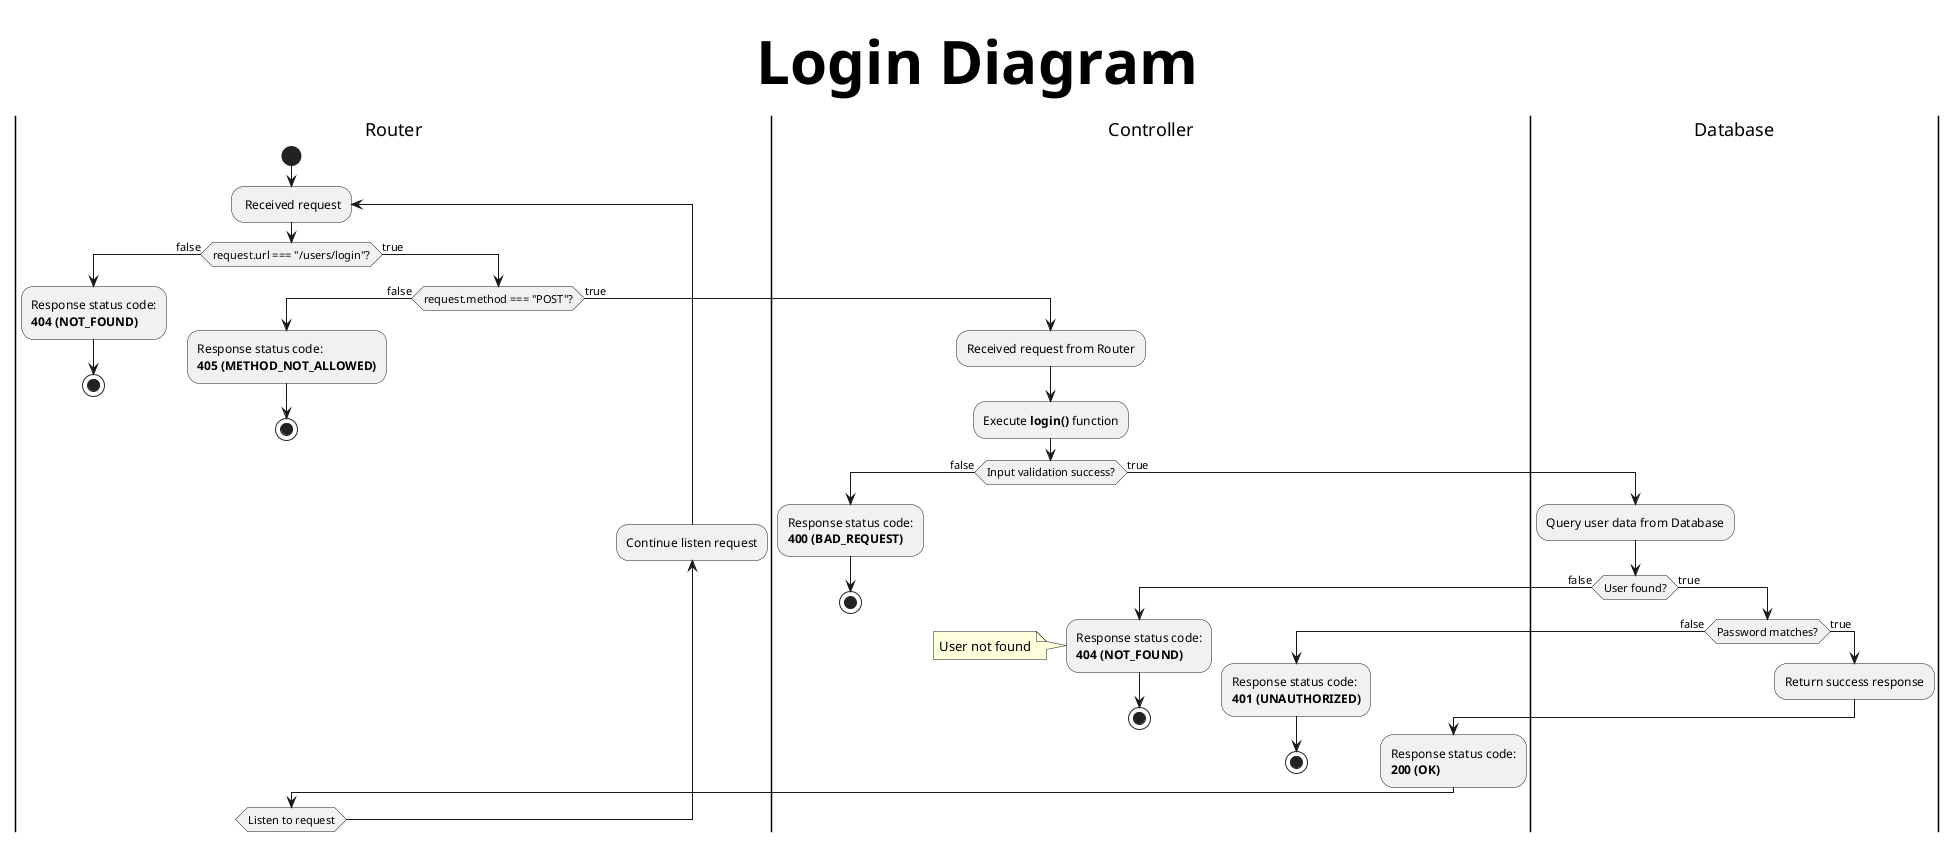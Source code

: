 @startuml 
title Login Diagram
skinparam titleFontSize 60
|Router|
start
repeat: Received request
if (request.url === "/users/login"?) then (false)
    :Response status code:
    **404 (NOT_FOUND)**;
    stop

else (true)
    if (request.method === "POST"?) then (false)
        :Response status code:
        **405 (METHOD_NOT_ALLOWED)**;
        stop

    else (true)
        |Controller|
        :Received request from Router;
        :Execute **login()** function;

        if (Input validation success?) then (false)
            :Response status code:
            **400 (BAD_REQUEST)**;
            'Validation failed
            stop

        else (true)
            |Database|
            :Query user data from Database;

            if (User found?) then (false)
                |Controller|
                :Response status code:
                **404 (NOT_FOUND)**;
                note left: User not found
                stop
            
            else (true)
                |Database|
                if (Password matches?) then (false)
                    |Controller|
                    :Response status code:
                    **401 (UNAUTHORIZED)**; 
                    stop
                
                else (true)
                    |Database|
                    :Return success response;
                    
                    |Controller|
                    :Response status code:
                    **200 (OK)**;
                endif
            endif
        endif
    endif
endif

|Router|
backward:Continue listen request;
repeat while (Listen to request)    
@enduml